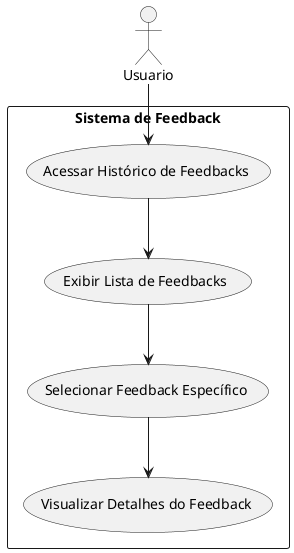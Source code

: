 @startuml
actor Usuario as U

rectangle "Sistema de Feedback" {
    U --> (Acessar Histórico de Feedbacks)
    (Acessar Histórico de Feedbacks) --> (Exibir Lista de Feedbacks)
    (Exibir Lista de Feedbacks) --> (Selecionar Feedback Específico)
    (Selecionar Feedback Específico) --> (Visualizar Detalhes do Feedback)
}

@enduml
